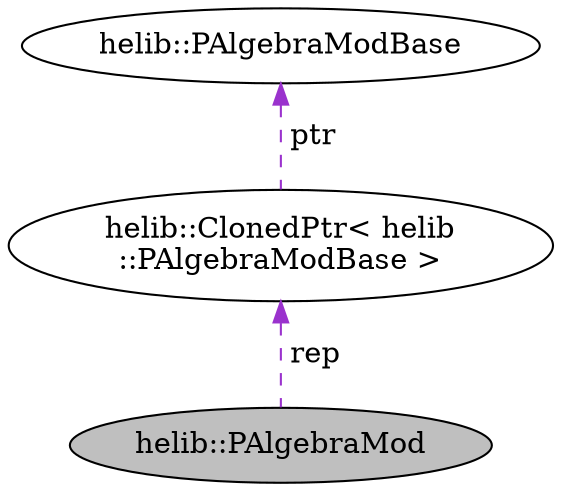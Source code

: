 digraph "helib::PAlgebraMod"
{
  N1 [label="helib::PAlgebraMod",color="black", fillcolor="grey75", style="filled", fontcolor="black"];
  N2 -> N1 [dir="back",color="darkorchid3",style="dashed",label=" rep" ];
  N2 [label="helib::ClonedPtr\< helib\l::PAlgebraModBase \>",color="black", fillcolor="white", style="filled"];
  N3 -> N2 [dir="back",color="darkorchid3",style="dashed",label=" ptr" ];
  N3 [label="helib::PAlgebraModBase",color="black", fillcolor="white", style="filled",tooltip="Virtual base class for PAlgebraMod. "];
}
